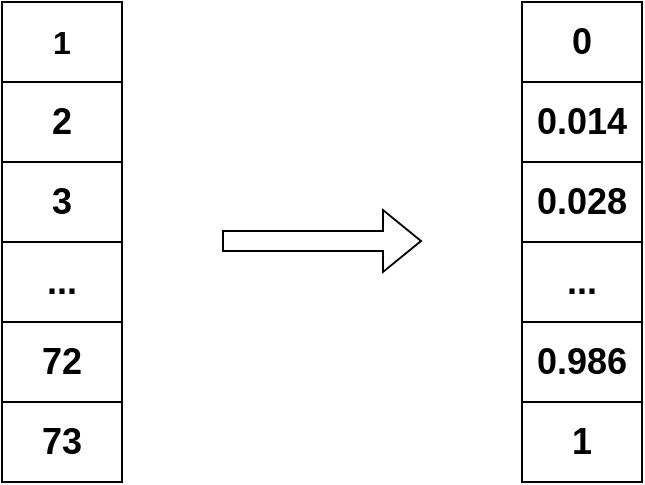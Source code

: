 <mxfile version="24.7.1" type="github">
  <diagram name="Page-1" id="EThg5HVNtU12lCDf58OZ">
    <mxGraphModel dx="1434" dy="888" grid="1" gridSize="10" guides="1" tooltips="1" connect="1" arrows="1" fold="1" page="1" pageScale="1" pageWidth="827" pageHeight="1169" math="0" shadow="0">
      <root>
        <mxCell id="0" />
        <mxCell id="1" parent="0" />
        <mxCell id="IoJpeEL6TZf7absC7G5i-15" value="" style="shape=table;startSize=0;container=1;collapsible=0;childLayout=tableLayout;" vertex="1" parent="1">
          <mxGeometry x="130" y="260" width="60" height="240" as="geometry" />
        </mxCell>
        <mxCell id="IoJpeEL6TZf7absC7G5i-16" value="" style="shape=tableRow;horizontal=0;startSize=0;swimlaneHead=0;swimlaneBody=0;strokeColor=inherit;top=0;left=0;bottom=0;right=0;collapsible=0;dropTarget=0;fillColor=none;points=[[0,0.5],[1,0.5]];portConstraint=eastwest;" vertex="1" parent="IoJpeEL6TZf7absC7G5i-15">
          <mxGeometry width="60" height="40" as="geometry" />
        </mxCell>
        <mxCell id="IoJpeEL6TZf7absC7G5i-17" value="&lt;font size=&quot;1&quot;&gt;&lt;b&gt;&lt;font style=&quot;font-size: 16px;&quot;&gt;1&lt;/font&gt;&lt;/b&gt;&lt;/font&gt;" style="shape=partialRectangle;html=1;whiteSpace=wrap;connectable=0;strokeColor=inherit;overflow=hidden;fillColor=none;top=0;left=0;bottom=0;right=0;pointerEvents=1;" vertex="1" parent="IoJpeEL6TZf7absC7G5i-16">
          <mxGeometry width="60" height="40" as="geometry">
            <mxRectangle width="60" height="40" as="alternateBounds" />
          </mxGeometry>
        </mxCell>
        <mxCell id="IoJpeEL6TZf7absC7G5i-18" value="" style="shape=tableRow;horizontal=0;startSize=0;swimlaneHead=0;swimlaneBody=0;strokeColor=inherit;top=0;left=0;bottom=0;right=0;collapsible=0;dropTarget=0;fillColor=none;points=[[0,0.5],[1,0.5]];portConstraint=eastwest;" vertex="1" parent="IoJpeEL6TZf7absC7G5i-15">
          <mxGeometry y="40" width="60" height="40" as="geometry" />
        </mxCell>
        <mxCell id="IoJpeEL6TZf7absC7G5i-19" value="&lt;font size=&quot;1&quot;&gt;&lt;b style=&quot;font-size: 18px;&quot;&gt;2&lt;/b&gt;&lt;/font&gt;" style="shape=partialRectangle;html=1;whiteSpace=wrap;connectable=0;strokeColor=inherit;overflow=hidden;fillColor=none;top=0;left=0;bottom=0;right=0;pointerEvents=1;" vertex="1" parent="IoJpeEL6TZf7absC7G5i-18">
          <mxGeometry width="60" height="40" as="geometry">
            <mxRectangle width="60" height="40" as="alternateBounds" />
          </mxGeometry>
        </mxCell>
        <mxCell id="IoJpeEL6TZf7absC7G5i-20" value="" style="shape=tableRow;horizontal=0;startSize=0;swimlaneHead=0;swimlaneBody=0;strokeColor=inherit;top=0;left=0;bottom=0;right=0;collapsible=0;dropTarget=0;fillColor=none;points=[[0,0.5],[1,0.5]];portConstraint=eastwest;" vertex="1" parent="IoJpeEL6TZf7absC7G5i-15">
          <mxGeometry y="80" width="60" height="40" as="geometry" />
        </mxCell>
        <mxCell id="IoJpeEL6TZf7absC7G5i-21" value="&lt;font size=&quot;1&quot;&gt;&lt;b&gt;&lt;font style=&quot;font-size: 18px;&quot;&gt;3&lt;/font&gt;&lt;/b&gt;&lt;/font&gt;" style="shape=partialRectangle;html=1;whiteSpace=wrap;connectable=0;strokeColor=inherit;overflow=hidden;fillColor=none;top=0;left=0;bottom=0;right=0;pointerEvents=1;" vertex="1" parent="IoJpeEL6TZf7absC7G5i-20">
          <mxGeometry width="60" height="40" as="geometry">
            <mxRectangle width="60" height="40" as="alternateBounds" />
          </mxGeometry>
        </mxCell>
        <mxCell id="IoJpeEL6TZf7absC7G5i-22" value="" style="shape=tableRow;horizontal=0;startSize=0;swimlaneHead=0;swimlaneBody=0;strokeColor=inherit;top=0;left=0;bottom=0;right=0;collapsible=0;dropTarget=0;fillColor=none;points=[[0,0.5],[1,0.5]];portConstraint=eastwest;" vertex="1" parent="IoJpeEL6TZf7absC7G5i-15">
          <mxGeometry y="120" width="60" height="40" as="geometry" />
        </mxCell>
        <mxCell id="IoJpeEL6TZf7absC7G5i-23" value="&lt;font size=&quot;1&quot;&gt;&lt;b style=&quot;font-size: 18px;&quot;&gt;...&lt;/b&gt;&lt;/font&gt;" style="shape=partialRectangle;html=1;whiteSpace=wrap;connectable=0;strokeColor=inherit;overflow=hidden;fillColor=none;top=0;left=0;bottom=0;right=0;pointerEvents=1;" vertex="1" parent="IoJpeEL6TZf7absC7G5i-22">
          <mxGeometry width="60" height="40" as="geometry">
            <mxRectangle width="60" height="40" as="alternateBounds" />
          </mxGeometry>
        </mxCell>
        <mxCell id="IoJpeEL6TZf7absC7G5i-24" value="" style="shape=tableRow;horizontal=0;startSize=0;swimlaneHead=0;swimlaneBody=0;strokeColor=inherit;top=0;left=0;bottom=0;right=0;collapsible=0;dropTarget=0;fillColor=none;points=[[0,0.5],[1,0.5]];portConstraint=eastwest;" vertex="1" parent="IoJpeEL6TZf7absC7G5i-15">
          <mxGeometry y="160" width="60" height="40" as="geometry" />
        </mxCell>
        <mxCell id="IoJpeEL6TZf7absC7G5i-25" value="&lt;font size=&quot;1&quot;&gt;&lt;b&gt;&lt;font style=&quot;font-size: 18px;&quot;&gt;72&lt;/font&gt;&lt;/b&gt;&lt;/font&gt;" style="shape=partialRectangle;html=1;whiteSpace=wrap;connectable=0;strokeColor=inherit;overflow=hidden;fillColor=none;top=0;left=0;bottom=0;right=0;pointerEvents=1;" vertex="1" parent="IoJpeEL6TZf7absC7G5i-24">
          <mxGeometry width="60" height="40" as="geometry">
            <mxRectangle width="60" height="40" as="alternateBounds" />
          </mxGeometry>
        </mxCell>
        <mxCell id="IoJpeEL6TZf7absC7G5i-26" value="" style="shape=tableRow;horizontal=0;startSize=0;swimlaneHead=0;swimlaneBody=0;strokeColor=inherit;top=0;left=0;bottom=0;right=0;collapsible=0;dropTarget=0;fillColor=none;points=[[0,0.5],[1,0.5]];portConstraint=eastwest;" vertex="1" parent="IoJpeEL6TZf7absC7G5i-15">
          <mxGeometry y="200" width="60" height="40" as="geometry" />
        </mxCell>
        <mxCell id="IoJpeEL6TZf7absC7G5i-27" value="&lt;font size=&quot;1&quot;&gt;&lt;b&gt;&lt;font style=&quot;font-size: 18px;&quot;&gt;73&lt;/font&gt;&lt;/b&gt;&lt;/font&gt;" style="shape=partialRectangle;html=1;whiteSpace=wrap;connectable=0;strokeColor=inherit;overflow=hidden;fillColor=none;top=0;left=0;bottom=0;right=0;pointerEvents=1;" vertex="1" parent="IoJpeEL6TZf7absC7G5i-26">
          <mxGeometry width="60" height="40" as="geometry">
            <mxRectangle width="60" height="40" as="alternateBounds" />
          </mxGeometry>
        </mxCell>
        <mxCell id="IoJpeEL6TZf7absC7G5i-28" value="" style="shape=flexArrow;endArrow=classic;html=1;rounded=0;" edge="1" parent="1">
          <mxGeometry width="50" height="50" relative="1" as="geometry">
            <mxPoint x="240" y="379.5" as="sourcePoint" />
            <mxPoint x="340" y="379.5" as="targetPoint" />
          </mxGeometry>
        </mxCell>
        <mxCell id="IoJpeEL6TZf7absC7G5i-29" value="" style="shape=table;startSize=0;container=1;collapsible=0;childLayout=tableLayout;" vertex="1" parent="1">
          <mxGeometry x="390" y="260" width="60" height="240" as="geometry" />
        </mxCell>
        <mxCell id="IoJpeEL6TZf7absC7G5i-30" value="" style="shape=tableRow;horizontal=0;startSize=0;swimlaneHead=0;swimlaneBody=0;strokeColor=inherit;top=0;left=0;bottom=0;right=0;collapsible=0;dropTarget=0;fillColor=none;points=[[0,0.5],[1,0.5]];portConstraint=eastwest;" vertex="1" parent="IoJpeEL6TZf7absC7G5i-29">
          <mxGeometry width="60" height="40" as="geometry" />
        </mxCell>
        <mxCell id="IoJpeEL6TZf7absC7G5i-31" value="&lt;font size=&quot;1&quot;&gt;&lt;b style=&quot;font-size: 18px;&quot;&gt;0&lt;/b&gt;&lt;/font&gt;" style="shape=partialRectangle;html=1;whiteSpace=wrap;connectable=0;strokeColor=inherit;overflow=hidden;fillColor=none;top=0;left=0;bottom=0;right=0;pointerEvents=1;" vertex="1" parent="IoJpeEL6TZf7absC7G5i-30">
          <mxGeometry width="60" height="40" as="geometry">
            <mxRectangle width="60" height="40" as="alternateBounds" />
          </mxGeometry>
        </mxCell>
        <mxCell id="IoJpeEL6TZf7absC7G5i-32" value="" style="shape=tableRow;horizontal=0;startSize=0;swimlaneHead=0;swimlaneBody=0;strokeColor=inherit;top=0;left=0;bottom=0;right=0;collapsible=0;dropTarget=0;fillColor=none;points=[[0,0.5],[1,0.5]];portConstraint=eastwest;" vertex="1" parent="IoJpeEL6TZf7absC7G5i-29">
          <mxGeometry y="40" width="60" height="40" as="geometry" />
        </mxCell>
        <mxCell id="IoJpeEL6TZf7absC7G5i-33" value="&lt;font size=&quot;1&quot;&gt;&lt;b&gt;&lt;font style=&quot;font-size: 18px;&quot;&gt;0.014&lt;/font&gt;&lt;/b&gt;&lt;/font&gt;" style="shape=partialRectangle;html=1;whiteSpace=wrap;connectable=0;strokeColor=inherit;overflow=hidden;fillColor=none;top=0;left=0;bottom=0;right=0;pointerEvents=1;" vertex="1" parent="IoJpeEL6TZf7absC7G5i-32">
          <mxGeometry width="60" height="40" as="geometry">
            <mxRectangle width="60" height="40" as="alternateBounds" />
          </mxGeometry>
        </mxCell>
        <mxCell id="IoJpeEL6TZf7absC7G5i-34" value="" style="shape=tableRow;horizontal=0;startSize=0;swimlaneHead=0;swimlaneBody=0;strokeColor=inherit;top=0;left=0;bottom=0;right=0;collapsible=0;dropTarget=0;fillColor=none;points=[[0,0.5],[1,0.5]];portConstraint=eastwest;" vertex="1" parent="IoJpeEL6TZf7absC7G5i-29">
          <mxGeometry y="80" width="60" height="40" as="geometry" />
        </mxCell>
        <mxCell id="IoJpeEL6TZf7absC7G5i-35" value="&lt;font size=&quot;1&quot;&gt;&lt;b&gt;&lt;font style=&quot;font-size: 18px;&quot;&gt;0.028&lt;/font&gt;&lt;/b&gt;&lt;/font&gt;" style="shape=partialRectangle;html=1;whiteSpace=wrap;connectable=0;strokeColor=inherit;overflow=hidden;fillColor=none;top=0;left=0;bottom=0;right=0;pointerEvents=1;" vertex="1" parent="IoJpeEL6TZf7absC7G5i-34">
          <mxGeometry width="60" height="40" as="geometry">
            <mxRectangle width="60" height="40" as="alternateBounds" />
          </mxGeometry>
        </mxCell>
        <mxCell id="IoJpeEL6TZf7absC7G5i-36" value="" style="shape=tableRow;horizontal=0;startSize=0;swimlaneHead=0;swimlaneBody=0;strokeColor=inherit;top=0;left=0;bottom=0;right=0;collapsible=0;dropTarget=0;fillColor=none;points=[[0,0.5],[1,0.5]];portConstraint=eastwest;" vertex="1" parent="IoJpeEL6TZf7absC7G5i-29">
          <mxGeometry y="120" width="60" height="40" as="geometry" />
        </mxCell>
        <mxCell id="IoJpeEL6TZf7absC7G5i-37" value="&lt;font size=&quot;1&quot;&gt;&lt;b style=&quot;font-size: 18px;&quot;&gt;...&lt;/b&gt;&lt;/font&gt;" style="shape=partialRectangle;html=1;whiteSpace=wrap;connectable=0;strokeColor=inherit;overflow=hidden;fillColor=none;top=0;left=0;bottom=0;right=0;pointerEvents=1;" vertex="1" parent="IoJpeEL6TZf7absC7G5i-36">
          <mxGeometry width="60" height="40" as="geometry">
            <mxRectangle width="60" height="40" as="alternateBounds" />
          </mxGeometry>
        </mxCell>
        <mxCell id="IoJpeEL6TZf7absC7G5i-38" value="" style="shape=tableRow;horizontal=0;startSize=0;swimlaneHead=0;swimlaneBody=0;strokeColor=inherit;top=0;left=0;bottom=0;right=0;collapsible=0;dropTarget=0;fillColor=none;points=[[0,0.5],[1,0.5]];portConstraint=eastwest;" vertex="1" parent="IoJpeEL6TZf7absC7G5i-29">
          <mxGeometry y="160" width="60" height="40" as="geometry" />
        </mxCell>
        <mxCell id="IoJpeEL6TZf7absC7G5i-39" value="&lt;font size=&quot;1&quot;&gt;&lt;b&gt;&lt;font style=&quot;font-size: 18px;&quot;&gt;0.986&lt;/font&gt;&lt;/b&gt;&lt;/font&gt;" style="shape=partialRectangle;html=1;whiteSpace=wrap;connectable=0;strokeColor=inherit;overflow=hidden;fillColor=none;top=0;left=0;bottom=0;right=0;pointerEvents=1;" vertex="1" parent="IoJpeEL6TZf7absC7G5i-38">
          <mxGeometry width="60" height="40" as="geometry">
            <mxRectangle width="60" height="40" as="alternateBounds" />
          </mxGeometry>
        </mxCell>
        <mxCell id="IoJpeEL6TZf7absC7G5i-40" value="" style="shape=tableRow;horizontal=0;startSize=0;swimlaneHead=0;swimlaneBody=0;strokeColor=inherit;top=0;left=0;bottom=0;right=0;collapsible=0;dropTarget=0;fillColor=none;points=[[0,0.5],[1,0.5]];portConstraint=eastwest;" vertex="1" parent="IoJpeEL6TZf7absC7G5i-29">
          <mxGeometry y="200" width="60" height="40" as="geometry" />
        </mxCell>
        <mxCell id="IoJpeEL6TZf7absC7G5i-41" value="&lt;font size=&quot;1&quot;&gt;&lt;b style=&quot;font-size: 18px;&quot;&gt;1&lt;/b&gt;&lt;/font&gt;" style="shape=partialRectangle;html=1;whiteSpace=wrap;connectable=0;strokeColor=inherit;overflow=hidden;fillColor=none;top=0;left=0;bottom=0;right=0;pointerEvents=1;" vertex="1" parent="IoJpeEL6TZf7absC7G5i-40">
          <mxGeometry width="60" height="40" as="geometry">
            <mxRectangle width="60" height="40" as="alternateBounds" />
          </mxGeometry>
        </mxCell>
      </root>
    </mxGraphModel>
  </diagram>
</mxfile>
